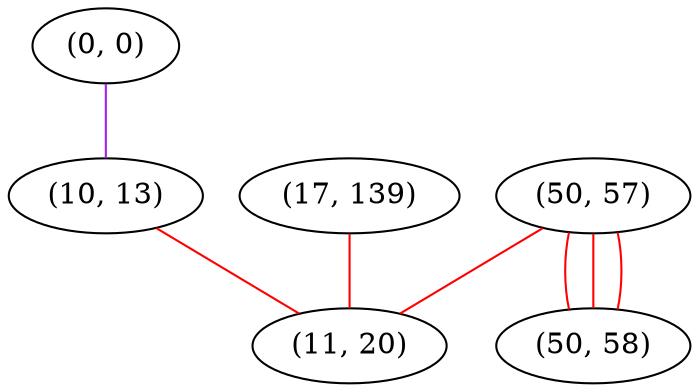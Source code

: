 graph "" {
"(0, 0)";
"(50, 57)";
"(10, 13)";
"(17, 139)";
"(50, 58)";
"(11, 20)";
"(0, 0)" -- "(10, 13)"  [color=purple, key=0, weight=4];
"(50, 57)" -- "(11, 20)"  [color=red, key=0, weight=1];
"(50, 57)" -- "(50, 58)"  [color=red, key=0, weight=1];
"(50, 57)" -- "(50, 58)"  [color=red, key=1, weight=1];
"(50, 57)" -- "(50, 58)"  [color=red, key=2, weight=1];
"(10, 13)" -- "(11, 20)"  [color=red, key=0, weight=1];
"(17, 139)" -- "(11, 20)"  [color=red, key=0, weight=1];
}
